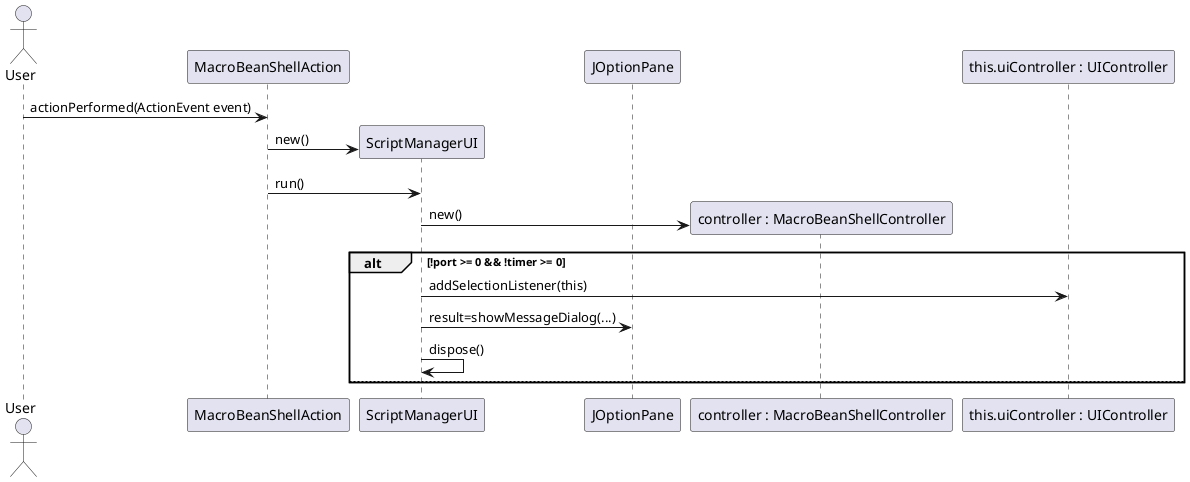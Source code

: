   @startuml doc-files/lang07.2_extension_image3.png
  actor User
  participant MacroBeanShellAction as EA
  participant ScriptManagerUI as manager
  participant JOptionPane as JOption
  participant "controller : MacroBeanShellController" as Control
  participant "this.uiController : UIController" as UIC

  User -> EA : actionPerformed(ActionEvent event)
  create manager
  EA -> manager : new()
  EA -> manager : run()
  create Control
  manager -> Control : new()
  alt !port >= 0 && !timer >= 0
	manager -> UIC : addSelectionListener(this)
	manager -> JOption : result=showMessageDialog(...)
	manager -> manager : dispose()
  else
  end
  @enduml
